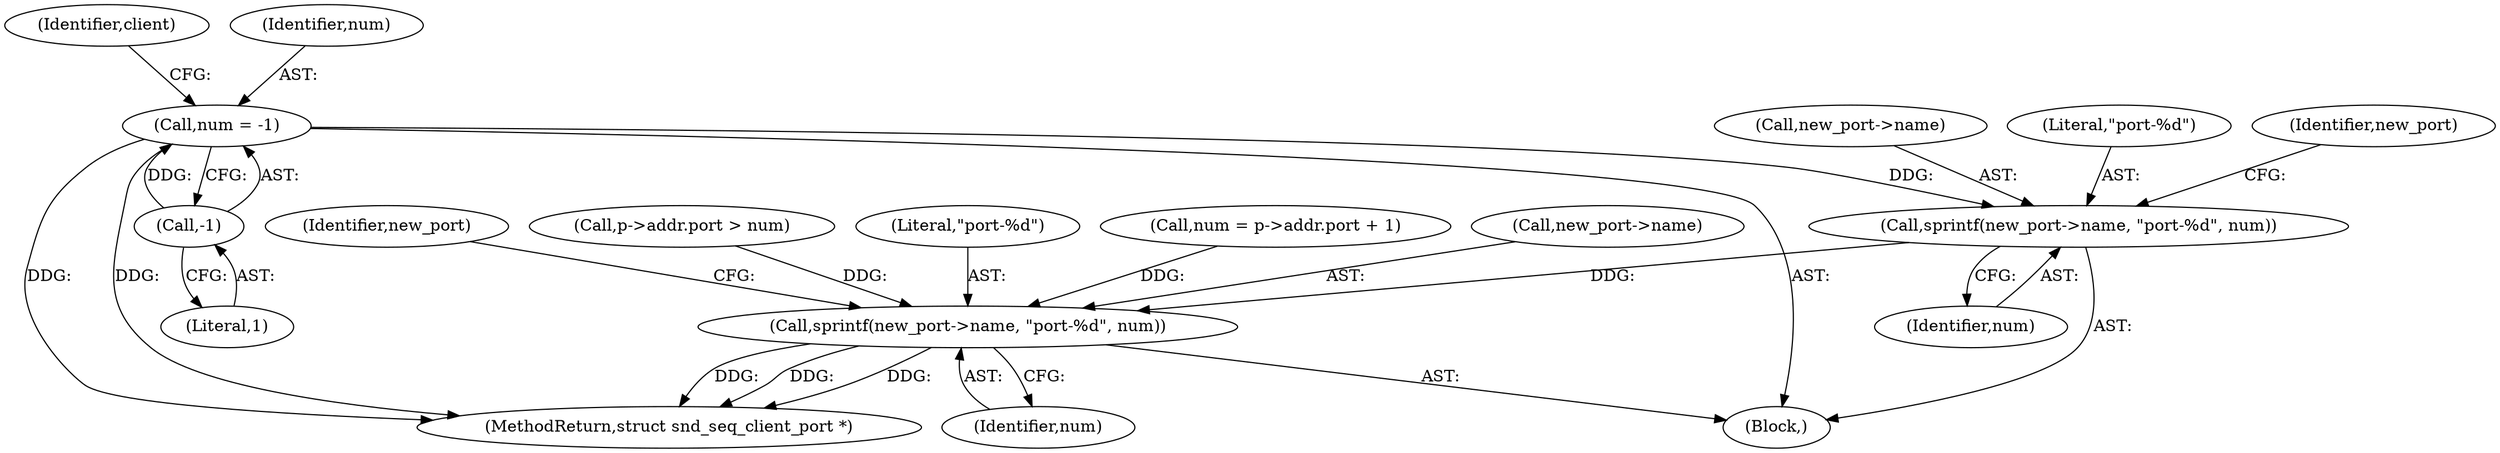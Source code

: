 digraph "0_linux_71105998845fb012937332fe2e806d443c09e026_0@API" {
"1000173" [label="(Call,sprintf(new_port->name, \"port-%d\", num))"];
"1000115" [label="(Call,num = -1)"];
"1000117" [label="(Call,-1)"];
"1000267" [label="(Call,sprintf(new_port->name, \"port-%d\", num))"];
"1000268" [label="(Call,new_port->name)"];
"1000274" [label="(Identifier,new_port)"];
"1000118" [label="(Literal,1)"];
"1000267" [label="(Call,sprintf(new_port->name, \"port-%d\", num))"];
"1000173" [label="(Call,sprintf(new_port->name, \"port-%d\", num))"];
"1000117" [label="(Call,-1)"];
"1000122" [label="(Identifier,client)"];
"1000215" [label="(Call,p->addr.port > num)"];
"1000110" [label="(Block,)"];
"1000178" [label="(Identifier,num)"];
"1000174" [label="(Call,new_port->name)"];
"1000272" [label="(Identifier,num)"];
"1000271" [label="(Literal,\"port-%d\")"];
"1000227" [label="(Call,num = p->addr.port + 1)"];
"1000115" [label="(Call,num = -1)"];
"1000177" [label="(Literal,\"port-%d\")"];
"1000275" [label="(MethodReturn,struct snd_seq_client_port *)"];
"1000116" [label="(Identifier,num)"];
"1000182" [label="(Identifier,new_port)"];
"1000173" -> "1000110"  [label="AST: "];
"1000173" -> "1000178"  [label="CFG: "];
"1000174" -> "1000173"  [label="AST: "];
"1000177" -> "1000173"  [label="AST: "];
"1000178" -> "1000173"  [label="AST: "];
"1000182" -> "1000173"  [label="CFG: "];
"1000115" -> "1000173"  [label="DDG: "];
"1000173" -> "1000267"  [label="DDG: "];
"1000115" -> "1000110"  [label="AST: "];
"1000115" -> "1000117"  [label="CFG: "];
"1000116" -> "1000115"  [label="AST: "];
"1000117" -> "1000115"  [label="AST: "];
"1000122" -> "1000115"  [label="CFG: "];
"1000115" -> "1000275"  [label="DDG: "];
"1000115" -> "1000275"  [label="DDG: "];
"1000117" -> "1000115"  [label="DDG: "];
"1000117" -> "1000118"  [label="CFG: "];
"1000118" -> "1000117"  [label="AST: "];
"1000267" -> "1000110"  [label="AST: "];
"1000267" -> "1000272"  [label="CFG: "];
"1000268" -> "1000267"  [label="AST: "];
"1000271" -> "1000267"  [label="AST: "];
"1000272" -> "1000267"  [label="AST: "];
"1000274" -> "1000267"  [label="CFG: "];
"1000267" -> "1000275"  [label="DDG: "];
"1000267" -> "1000275"  [label="DDG: "];
"1000267" -> "1000275"  [label="DDG: "];
"1000215" -> "1000267"  [label="DDG: "];
"1000227" -> "1000267"  [label="DDG: "];
}
